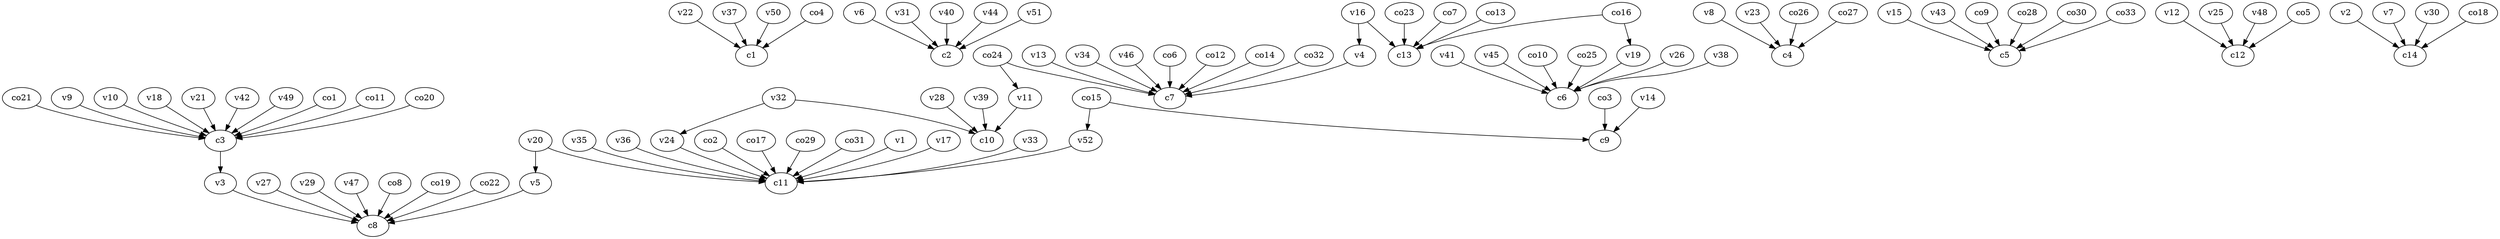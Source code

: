strict digraph  {
c1;
c2;
c3;
c4;
c5;
c6;
c7;
c8;
c9;
c10;
c11;
c12;
c13;
c14;
v1;
v2;
v3;
v4;
v5;
v6;
v7;
v8;
v9;
v10;
v11;
v12;
v13;
v14;
v15;
v16;
v17;
v18;
v19;
v20;
v21;
v22;
v23;
v24;
v25;
v26;
v27;
v28;
v29;
v30;
v31;
v32;
v33;
v34;
v35;
v36;
v37;
v38;
v39;
v40;
v41;
v42;
v43;
v44;
v45;
v46;
v47;
v48;
v49;
v50;
v51;
v52;
co1;
co2;
co3;
co4;
co5;
co6;
co7;
co8;
co9;
co10;
co11;
co12;
co13;
co14;
co15;
co16;
co17;
co18;
co19;
co20;
co21;
co22;
co23;
co24;
co25;
co26;
co27;
co28;
co29;
co30;
co31;
co32;
co33;
c3 -> v3  [weight=1];
v1 -> c11  [weight=1];
v2 -> c14  [weight=1];
v3 -> c8  [weight=1];
v4 -> c7  [weight=1];
v5 -> c8  [weight=1];
v6 -> c2  [weight=1];
v7 -> c14  [weight=1];
v8 -> c4  [weight=1];
v9 -> c3  [weight=1];
v10 -> c3  [weight=1];
v11 -> c10  [weight=1];
v12 -> c12  [weight=1];
v13 -> c7  [weight=1];
v14 -> c9  [weight=1];
v15 -> c5  [weight=1];
v16 -> c13  [weight=1];
v16 -> v4  [weight=1];
v17 -> c11  [weight=1];
v18 -> c3  [weight=1];
v19 -> c6  [weight=1];
v20 -> c11  [weight=1];
v20 -> v5  [weight=1];
v21 -> c3  [weight=1];
v22 -> c1  [weight=1];
v23 -> c4  [weight=1];
v24 -> c11  [weight=1];
v25 -> c12  [weight=1];
v26 -> c6  [weight=1];
v27 -> c8  [weight=1];
v28 -> c10  [weight=1];
v29 -> c8  [weight=1];
v30 -> c14  [weight=1];
v31 -> c2  [weight=1];
v32 -> c10  [weight=1];
v32 -> v24  [weight=1];
v33 -> c11  [weight=1];
v34 -> c7  [weight=1];
v35 -> c11  [weight=1];
v36 -> c11  [weight=1];
v37 -> c1  [weight=1];
v38 -> c6  [weight=1];
v39 -> c10  [weight=1];
v40 -> c2  [weight=1];
v41 -> c6  [weight=1];
v42 -> c3  [weight=1];
v43 -> c5  [weight=1];
v44 -> c2  [weight=1];
v45 -> c6  [weight=1];
v46 -> c7  [weight=1];
v47 -> c8  [weight=1];
v48 -> c12  [weight=1];
v49 -> c3  [weight=1];
v50 -> c1  [weight=1];
v51 -> c2  [weight=1];
v52 -> c11  [weight=1];
co1 -> c3  [weight=1];
co2 -> c11  [weight=1];
co3 -> c9  [weight=1];
co4 -> c1  [weight=1];
co5 -> c12  [weight=1];
co6 -> c7  [weight=1];
co7 -> c13  [weight=1];
co8 -> c8  [weight=1];
co9 -> c5  [weight=1];
co10 -> c6  [weight=1];
co11 -> c3  [weight=1];
co12 -> c7  [weight=1];
co13 -> c13  [weight=1];
co14 -> c7  [weight=1];
co15 -> c9  [weight=1];
co15 -> v52  [weight=1];
co16 -> c13  [weight=1];
co16 -> v19  [weight=1];
co17 -> c11  [weight=1];
co18 -> c14  [weight=1];
co19 -> c8  [weight=1];
co20 -> c3  [weight=1];
co21 -> c3  [weight=1];
co22 -> c8  [weight=1];
co23 -> c13  [weight=1];
co24 -> c7  [weight=1];
co24 -> v11  [weight=1];
co25 -> c6  [weight=1];
co26 -> c4  [weight=1];
co27 -> c4  [weight=1];
co28 -> c5  [weight=1];
co29 -> c11  [weight=1];
co30 -> c5  [weight=1];
co31 -> c11  [weight=1];
co32 -> c7  [weight=1];
co33 -> c5  [weight=1];
}

